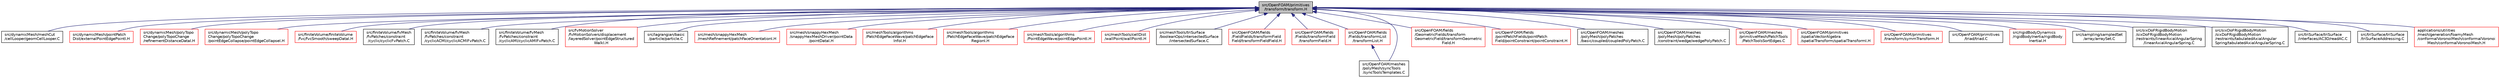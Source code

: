 digraph "src/OpenFOAM/primitives/transform/transform.H"
{
  bgcolor="transparent";
  edge [fontname="Helvetica",fontsize="10",labelfontname="Helvetica",labelfontsize="10"];
  node [fontname="Helvetica",fontsize="10",shape=record];
  Node1 [label="src/OpenFOAM/primitives\l/transform/transform.H",height=0.2,width=0.4,color="black", fillcolor="grey75", style="filled", fontcolor="black"];
  Node1 -> Node2 [dir="back",color="midnightblue",fontsize="10",style="solid",fontname="Helvetica"];
  Node2 [label="src/dynamicMesh/meshCut\l/cellLooper/geomCellLooper.C",height=0.2,width=0.4,color="black",URL="$a04921.html"];
  Node1 -> Node3 [dir="back",color="midnightblue",fontsize="10",style="solid",fontname="Helvetica"];
  Node3 [label="src/dynamicMesh/pointPatch\lDist/externalPointEdgePointI.H",height=0.2,width=0.4,color="red",URL="$a04983.html"];
  Node1 -> Node4 [dir="back",color="midnightblue",fontsize="10",style="solid",fontname="Helvetica"];
  Node4 [label="src/dynamicMesh/polyTopo\lChange/polyTopoChange\l/refinementDistanceDataI.H",height=0.2,width=0.4,color="red",URL="$a05032.html"];
  Node1 -> Node5 [dir="back",color="midnightblue",fontsize="10",style="solid",fontname="Helvetica"];
  Node5 [label="src/dynamicMesh/polyTopo\lChange/polyTopoChange\l/pointEdgeCollapse/pointEdgeCollapseI.H",height=0.2,width=0.4,color="red",URL="$a05022.html"];
  Node1 -> Node6 [dir="back",color="midnightblue",fontsize="10",style="solid",fontname="Helvetica"];
  Node6 [label="src/finiteVolume/finiteVolume\l/fvc/fvcSmooth/sweepDataI.H",height=0.2,width=0.4,color="red",URL="$a05865.html"];
  Node1 -> Node7 [dir="back",color="midnightblue",fontsize="10",style="solid",fontname="Helvetica"];
  Node7 [label="src/finiteVolume/fvMesh\l/fvPatches/constraint\l/cyclic/cyclicFvPatch.C",height=0.2,width=0.4,color="black",URL="$a06051.html"];
  Node1 -> Node8 [dir="back",color="midnightblue",fontsize="10",style="solid",fontname="Helvetica"];
  Node8 [label="src/finiteVolume/fvMesh\l/fvPatches/constraint\l/cyclicACMI/cyclicACMIFvPatch.C",height=0.2,width=0.4,color="black",URL="$a06053.html"];
  Node1 -> Node9 [dir="back",color="midnightblue",fontsize="10",style="solid",fontname="Helvetica"];
  Node9 [label="src/finiteVolume/fvMesh\l/fvPatches/constraint\l/cyclicAMI/cyclicAMIFvPatch.C",height=0.2,width=0.4,color="black",URL="$a06055.html"];
  Node1 -> Node10 [dir="back",color="midnightblue",fontsize="10",style="solid",fontname="Helvetica"];
  Node10 [label="src/fvMotionSolver\l/fvMotionSolvers/displacement\l/layeredSolver/pointEdgeStructured\lWalkI.H",height=0.2,width=0.4,color="red",URL="$a06340.html"];
  Node1 -> Node11 [dir="back",color="midnightblue",fontsize="10",style="solid",fontname="Helvetica"];
  Node11 [label="src/lagrangian/basic\l/particle/particle.C",height=0.2,width=0.4,color="black",URL="$a06512.html"];
  Node1 -> Node12 [dir="back",color="midnightblue",fontsize="10",style="solid",fontname="Helvetica"];
  Node12 [label="src/mesh/snappyHexMesh\l/meshRefinement/patchFaceOrientationI.H",height=0.2,width=0.4,color="red",URL="$a07266.html"];
  Node1 -> Node13 [dir="back",color="midnightblue",fontsize="10",style="solid",fontname="Helvetica"];
  Node13 [label="src/mesh/snappyHexMesh\l/snappyHexMeshDriver/pointData\l/pointDataI.H",height=0.2,width=0.4,color="red",URL="$a07279.html"];
  Node1 -> Node14 [dir="back",color="midnightblue",fontsize="10",style="solid",fontname="Helvetica"];
  Node14 [label="src/meshTools/algorithms\l/PatchEdgeFaceWave/patchEdgeFace\lInfoI.H",height=0.2,width=0.4,color="red",URL="$a07304.html"];
  Node1 -> Node15 [dir="back",color="midnightblue",fontsize="10",style="solid",fontname="Helvetica"];
  Node15 [label="src/meshTools/algorithms\l/PatchEdgeFaceWave/patchEdgeFace\lRegionI.H",height=0.2,width=0.4,color="red",URL="$a07307.html"];
  Node1 -> Node16 [dir="back",color="midnightblue",fontsize="10",style="solid",fontname="Helvetica"];
  Node16 [label="src/meshTools/algorithms\l/PointEdgeWave/pointEdgePointI.H",height=0.2,width=0.4,color="red",URL="$a07318.html"];
  Node1 -> Node17 [dir="back",color="midnightblue",fontsize="10",style="solid",fontname="Helvetica"];
  Node17 [label="src/meshTools/cellDist\l/wallPoint/wallPointI.H",height=0.2,width=0.4,color="red",URL="$a07397.html"];
  Node1 -> Node18 [dir="back",color="midnightblue",fontsize="10",style="solid",fontname="Helvetica"];
  Node18 [label="src/meshTools/triSurface\l/booleanOps/intersectedSurface\l/intersectedSurface.C",height=0.2,width=0.4,color="black",URL="$a07639.html"];
  Node1 -> Node19 [dir="back",color="midnightblue",fontsize="10",style="solid",fontname="Helvetica"];
  Node19 [label="src/OpenFOAM/fields\l/FieldFields/transformField\lField/transformFieldField.H",height=0.2,width=0.4,color="red",URL="$a08087.html",tooltip="transformFieldField Spatial transformation functions for FieldField. "];
  Node1 -> Node20 [dir="back",color="midnightblue",fontsize="10",style="solid",fontname="Helvetica"];
  Node20 [label="src/OpenFOAM/fields\l/Fields/transformField\l/transformField.H",height=0.2,width=0.4,color="red",URL="$a08156.html",tooltip="Spatial transformation functions for primitive fields. "];
  Node1 -> Node21 [dir="back",color="midnightblue",fontsize="10",style="solid",fontname="Helvetica"];
  Node21 [label="src/OpenFOAM/fields\l/Fields/transformList\l/transformList.H",height=0.2,width=0.4,color="red",URL="$a08159.html",tooltip="Spatial transformation functions for primitive fields. "];
  Node21 -> Node22 [dir="back",color="midnightblue",fontsize="10",style="solid",fontname="Helvetica"];
  Node22 [label="src/OpenFOAM/meshes\l/polyMesh/syncTools\l/syncToolsTemplates.C",height=0.2,width=0.4,color="black",URL="$a08849.html"];
  Node1 -> Node23 [dir="back",color="midnightblue",fontsize="10",style="solid",fontname="Helvetica"];
  Node23 [label="src/OpenFOAM/fields\l/GeometricFields/transform\lGeometricField/transformGeometric\lField.H",height=0.2,width=0.4,color="red",URL="$a08210.html",tooltip="Spatial transformation functions for FieldFields. "];
  Node1 -> Node24 [dir="back",color="midnightblue",fontsize="10",style="solid",fontname="Helvetica"];
  Node24 [label="src/OpenFOAM/fields\l/pointPatchFields/pointPatch\lField/pointConstraint/pointConstraint.H",height=0.2,width=0.4,color="red",URL="$a08291.html"];
  Node1 -> Node25 [dir="back",color="midnightblue",fontsize="10",style="solid",fontname="Helvetica"];
  Node25 [label="src/OpenFOAM/meshes\l/polyMesh/polyPatches\l/basic/coupled/coupledPolyPatch.C",height=0.2,width=0.4,color="black",URL="$a08816.html"];
  Node1 -> Node26 [dir="back",color="midnightblue",fontsize="10",style="solid",fontname="Helvetica"];
  Node26 [label="src/OpenFOAM/meshes\l/polyMesh/polyPatches\l/constraint/wedge/wedgePolyPatch.C",height=0.2,width=0.4,color="black",URL="$a08838.html"];
  Node1 -> Node22 [dir="back",color="midnightblue",fontsize="10",style="solid",fontname="Helvetica"];
  Node1 -> Node27 [dir="back",color="midnightblue",fontsize="10",style="solid",fontname="Helvetica"];
  Node27 [label="src/OpenFOAM/meshes\l/primitiveMesh/PatchTools\l/PatchToolsSortEdges.C",height=0.2,width=0.4,color="red",URL="$a08883.html"];
  Node1 -> Node28 [dir="back",color="midnightblue",fontsize="10",style="solid",fontname="Helvetica"];
  Node28 [label="src/OpenFOAM/primitives\l/spatialVectorAlgebra\l/spatialTransform/spatialTransformI.H",height=0.2,width=0.4,color="red",URL="$a09130.html"];
  Node1 -> Node29 [dir="back",color="midnightblue",fontsize="10",style="solid",fontname="Helvetica"];
  Node29 [label="src/OpenFOAM/primitives\l/transform/symmTransform.H",height=0.2,width=0.4,color="red",URL="$a09213.html",tooltip="3D symmetric tensor transformation operations. "];
  Node1 -> Node30 [dir="back",color="midnightblue",fontsize="10",style="solid",fontname="Helvetica"];
  Node30 [label="src/OpenFOAM/primitives\l/triad/triad.C",height=0.2,width=0.4,color="black",URL="$a09215.html"];
  Node1 -> Node31 [dir="back",color="midnightblue",fontsize="10",style="solid",fontname="Helvetica"];
  Node31 [label="src/rigidBodyDynamics\l/rigidBodyInertia/rigidBody\lInertiaI.H",height=0.2,width=0.4,color="red",URL="$a09844.html"];
  Node1 -> Node32 [dir="back",color="midnightblue",fontsize="10",style="solid",fontname="Helvetica"];
  Node32 [label="src/sampling/sampledSet\l/array/arraySet.C",height=0.2,width=0.4,color="black",URL="$a09915.html"];
  Node1 -> Node33 [dir="back",color="midnightblue",fontsize="10",style="solid",fontname="Helvetica"];
  Node33 [label="src/sixDoFRigidBodyMotion\l/sixDoFRigidBodyMotion\l/restraints/linearAxialAngularSpring\l/linearAxialAngularSpring.C",height=0.2,width=0.4,color="black",URL="$a09824.html"];
  Node1 -> Node34 [dir="back",color="midnightblue",fontsize="10",style="solid",fontname="Helvetica"];
  Node34 [label="src/sixDoFRigidBodyMotion\l/sixDoFRigidBodyMotion\l/restraints/tabulatedAxialAngular\lSpring/tabulatedAxialAngularSpring.C",height=0.2,width=0.4,color="black",URL="$a10035.html"];
  Node1 -> Node35 [dir="back",color="midnightblue",fontsize="10",style="solid",fontname="Helvetica"];
  Node35 [label="src/triSurface/triSurface\l/interfaces/AC3D/readAC.C",height=0.2,width=0.4,color="black",URL="$a10717.html",tooltip="Reader for .ac files generated by AC3D. "];
  Node1 -> Node36 [dir="back",color="midnightblue",fontsize="10",style="solid",fontname="Helvetica"];
  Node36 [label="src/triSurface/triSurface\l/triSurfaceAddressing.C",height=0.2,width=0.4,color="black",URL="$a10744.html",tooltip="Contains fix for PrimitivePatch addressing (which doesn&#39;t work if surface is non-manifold). Should be moved into PrimitivePatch. "];
  Node1 -> Node37 [dir="back",color="midnightblue",fontsize="10",style="solid",fontname="Helvetica"];
  Node37 [label="applications/utilities\l/mesh/generation/foamyMesh\l/conformalVoronoiMesh/conformalVoronoi\lMesh/conformalVoronoiMesh.H",height=0.2,width=0.4,color="red",URL="$a04155.html"];
}
